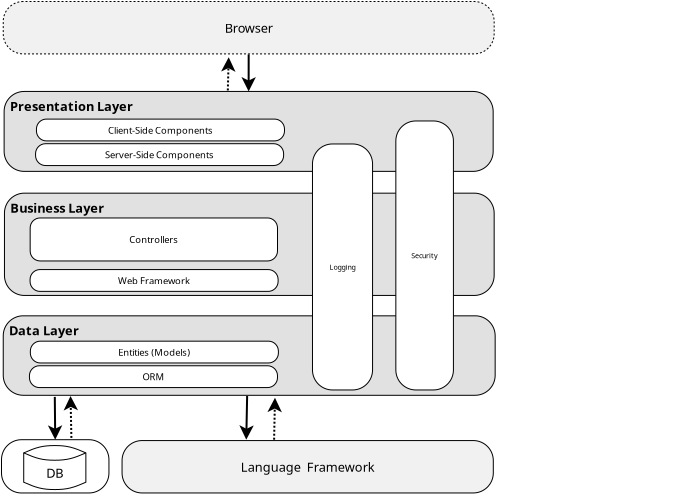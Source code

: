 <?xml version="1.0" encoding="UTF-8"?>
<dia:diagram xmlns:dia="http://www.lysator.liu.se/~alla/dia/">
  <dia:layer name="Hintergrund" visible="true" active="true">
    <dia:object type="Standard - Text" version="1" id="O0">
      <dia:attribute name="obj_pos">
        <dia:point val="50.074,9.63"/>
      </dia:attribute>
      <dia:attribute name="obj_bb">
        <dia:rectangle val="50.074,9.035;50.074,9.78"/>
      </dia:attribute>
      <dia:attribute name="text">
        <dia:composite type="text">
          <dia:attribute name="string">
            <dia:string>##</dia:string>
          </dia:attribute>
          <dia:attribute name="font">
            <dia:font family="sans" style="0" name="Helvetica"/>
          </dia:attribute>
          <dia:attribute name="height">
            <dia:real val="0.8"/>
          </dia:attribute>
          <dia:attribute name="pos">
            <dia:point val="50.074,9.63"/>
          </dia:attribute>
          <dia:attribute name="color">
            <dia:color val="#000000"/>
          </dia:attribute>
          <dia:attribute name="alignment">
            <dia:enum val="0"/>
          </dia:attribute>
        </dia:composite>
      </dia:attribute>
      <dia:attribute name="valign">
        <dia:enum val="3"/>
      </dia:attribute>
    </dia:object>
    <dia:object type="Standard - Box" version="0" id="O1">
      <dia:attribute name="obj_pos">
        <dia:point val="15.448,2.9"/>
      </dia:attribute>
      <dia:attribute name="obj_bb">
        <dia:rectangle val="15.423,2.875;39.925,6.921"/>
      </dia:attribute>
      <dia:attribute name="elem_corner">
        <dia:point val="15.448,2.9"/>
      </dia:attribute>
      <dia:attribute name="elem_width">
        <dia:real val="24.452"/>
      </dia:attribute>
      <dia:attribute name="elem_height">
        <dia:real val="3.996"/>
      </dia:attribute>
      <dia:attribute name="border_width">
        <dia:real val="0.05"/>
      </dia:attribute>
      <dia:attribute name="inner_color">
        <dia:color val="#e1e1e1"/>
      </dia:attribute>
      <dia:attribute name="show_background">
        <dia:boolean val="true"/>
      </dia:attribute>
      <dia:attribute name="corner_radius">
        <dia:real val="1"/>
      </dia:attribute>
    </dia:object>
    <dia:object type="Standard - Box" version="0" id="O2">
      <dia:attribute name="obj_pos">
        <dia:point val="15.404,14.117"/>
      </dia:attribute>
      <dia:attribute name="obj_bb">
        <dia:rectangle val="15.379,14.092;40.025,18.117"/>
      </dia:attribute>
      <dia:attribute name="elem_corner">
        <dia:point val="15.404,14.117"/>
      </dia:attribute>
      <dia:attribute name="elem_width">
        <dia:real val="24.596"/>
      </dia:attribute>
      <dia:attribute name="elem_height">
        <dia:real val="3.974"/>
      </dia:attribute>
      <dia:attribute name="border_width">
        <dia:real val="0.05"/>
      </dia:attribute>
      <dia:attribute name="inner_color">
        <dia:color val="#e1e1e1"/>
      </dia:attribute>
      <dia:attribute name="show_background">
        <dia:boolean val="true"/>
      </dia:attribute>
      <dia:attribute name="corner_radius">
        <dia:real val="1"/>
      </dia:attribute>
    </dia:object>
    <dia:object type="Standard - Box" version="0" id="O3">
      <dia:attribute name="obj_pos">
        <dia:point val="15.465,7.984"/>
      </dia:attribute>
      <dia:attribute name="obj_bb">
        <dia:rectangle val="15.44,7.959;39.975,13.125"/>
      </dia:attribute>
      <dia:attribute name="elem_corner">
        <dia:point val="15.465,7.984"/>
      </dia:attribute>
      <dia:attribute name="elem_width">
        <dia:real val="24.485"/>
      </dia:attribute>
      <dia:attribute name="elem_height">
        <dia:real val="5.116"/>
      </dia:attribute>
      <dia:attribute name="border_width">
        <dia:real val="0.05"/>
      </dia:attribute>
      <dia:attribute name="inner_color">
        <dia:color val="#e1e1e1"/>
      </dia:attribute>
      <dia:attribute name="show_background">
        <dia:boolean val="true"/>
      </dia:attribute>
      <dia:attribute name="corner_radius">
        <dia:real val="1"/>
      </dia:attribute>
    </dia:object>
    <dia:object type="Standard - Text" version="1" id="O4">
      <dia:attribute name="obj_pos">
        <dia:point val="15.741,3.193"/>
      </dia:attribute>
      <dia:attribute name="obj_bb">
        <dia:rectangle val="15.741,3.193;22.599,3.938"/>
      </dia:attribute>
      <dia:attribute name="text">
        <dia:composite type="text">
          <dia:attribute name="string">
            <dia:string>#Presentation Layer#</dia:string>
          </dia:attribute>
          <dia:attribute name="font">
            <dia:font family="sans" style="80" name="Helvetica-Bold"/>
          </dia:attribute>
          <dia:attribute name="height">
            <dia:real val="0.8"/>
          </dia:attribute>
          <dia:attribute name="pos">
            <dia:point val="15.741,3.788"/>
          </dia:attribute>
          <dia:attribute name="color">
            <dia:color val="#000000"/>
          </dia:attribute>
          <dia:attribute name="alignment">
            <dia:enum val="0"/>
          </dia:attribute>
        </dia:composite>
      </dia:attribute>
      <dia:attribute name="valign">
        <dia:enum val="0"/>
      </dia:attribute>
      <dia:connections>
        <dia:connection handle="0" to="O1" connection="0"/>
      </dia:connections>
    </dia:object>
    <dia:object type="Standard - Text" version="1" id="O5">
      <dia:attribute name="obj_pos">
        <dia:point val="15.758,8.277"/>
      </dia:attribute>
      <dia:attribute name="obj_bb">
        <dia:rectangle val="15.758,8.277;21.16,9.022"/>
      </dia:attribute>
      <dia:attribute name="text">
        <dia:composite type="text">
          <dia:attribute name="string">
            <dia:string>#Business Layer#</dia:string>
          </dia:attribute>
          <dia:attribute name="font">
            <dia:font family="sans" style="80" name="Helvetica-Bold"/>
          </dia:attribute>
          <dia:attribute name="height">
            <dia:real val="0.8"/>
          </dia:attribute>
          <dia:attribute name="pos">
            <dia:point val="15.758,8.872"/>
          </dia:attribute>
          <dia:attribute name="color">
            <dia:color val="#000000"/>
          </dia:attribute>
          <dia:attribute name="alignment">
            <dia:enum val="0"/>
          </dia:attribute>
        </dia:composite>
      </dia:attribute>
      <dia:attribute name="valign">
        <dia:enum val="0"/>
      </dia:attribute>
      <dia:connections>
        <dia:connection handle="0" to="O3" connection="0"/>
      </dia:connections>
    </dia:object>
    <dia:object type="Standard - Text" version="1" id="O6">
      <dia:attribute name="obj_pos">
        <dia:point val="15.697,14.41"/>
      </dia:attribute>
      <dia:attribute name="obj_bb">
        <dia:rectangle val="15.697,14.41;19.609,15.155"/>
      </dia:attribute>
      <dia:attribute name="text">
        <dia:composite type="text">
          <dia:attribute name="string">
            <dia:string>#Data Layer#</dia:string>
          </dia:attribute>
          <dia:attribute name="font">
            <dia:font family="sans" style="80" name="Helvetica-Bold"/>
          </dia:attribute>
          <dia:attribute name="height">
            <dia:real val="0.8"/>
          </dia:attribute>
          <dia:attribute name="pos">
            <dia:point val="15.697,15.005"/>
          </dia:attribute>
          <dia:attribute name="color">
            <dia:color val="#000000"/>
          </dia:attribute>
          <dia:attribute name="alignment">
            <dia:enum val="0"/>
          </dia:attribute>
        </dia:composite>
      </dia:attribute>
      <dia:attribute name="valign">
        <dia:enum val="0"/>
      </dia:attribute>
      <dia:connections>
        <dia:connection handle="0" to="O2" connection="0"/>
      </dia:connections>
    </dia:object>
    <dia:object type="Standard - Box" version="0" id="O7">
      <dia:attribute name="obj_pos">
        <dia:point val="21.345,20.355"/>
      </dia:attribute>
      <dia:attribute name="obj_bb">
        <dia:rectangle val="21.32,20.33;39.931,23.001"/>
      </dia:attribute>
      <dia:attribute name="elem_corner">
        <dia:point val="21.345,20.355"/>
      </dia:attribute>
      <dia:attribute name="elem_width">
        <dia:real val="18.562"/>
      </dia:attribute>
      <dia:attribute name="elem_height">
        <dia:real val="2.62"/>
      </dia:attribute>
      <dia:attribute name="border_width">
        <dia:real val="0.05"/>
      </dia:attribute>
      <dia:attribute name="inner_color">
        <dia:color val="#f1f1f1"/>
      </dia:attribute>
      <dia:attribute name="show_background">
        <dia:boolean val="true"/>
      </dia:attribute>
      <dia:attribute name="corner_radius">
        <dia:real val="1"/>
      </dia:attribute>
    </dia:object>
    <dia:object type="Standard - Text" version="1" id="O8">
      <dia:attribute name="obj_pos">
        <dia:point val="30.625,21.666"/>
      </dia:attribute>
      <dia:attribute name="obj_bb">
        <dia:rectangle val="27.072,21.293;34.179,22.038"/>
      </dia:attribute>
      <dia:attribute name="text">
        <dia:composite type="text">
          <dia:attribute name="string">
            <dia:string>#Language  Framework#</dia:string>
          </dia:attribute>
          <dia:attribute name="font">
            <dia:font family="sans" style="0" name="Helvetica"/>
          </dia:attribute>
          <dia:attribute name="height">
            <dia:real val="0.8"/>
          </dia:attribute>
          <dia:attribute name="pos">
            <dia:point val="30.625,21.888"/>
          </dia:attribute>
          <dia:attribute name="color">
            <dia:color val="#000000"/>
          </dia:attribute>
          <dia:attribute name="alignment">
            <dia:enum val="1"/>
          </dia:attribute>
        </dia:composite>
      </dia:attribute>
      <dia:attribute name="valign">
        <dia:enum val="2"/>
      </dia:attribute>
      <dia:connections>
        <dia:connection handle="0" to="O7" connection="8"/>
      </dia:connections>
    </dia:object>
    <dia:object type="Standard - Box" version="0" id="O9">
      <dia:attribute name="obj_pos">
        <dia:point val="17.064,4.281"/>
      </dia:attribute>
      <dia:attribute name="obj_bb">
        <dia:rectangle val="17.039,4.256;29.493,5.398"/>
      </dia:attribute>
      <dia:attribute name="elem_corner">
        <dia:point val="17.064,4.281"/>
      </dia:attribute>
      <dia:attribute name="elem_width">
        <dia:real val="12.403"/>
      </dia:attribute>
      <dia:attribute name="elem_height">
        <dia:real val="1.092"/>
      </dia:attribute>
      <dia:attribute name="border_width">
        <dia:real val="0.05"/>
      </dia:attribute>
      <dia:attribute name="show_background">
        <dia:boolean val="true"/>
      </dia:attribute>
      <dia:attribute name="corner_radius">
        <dia:real val="0.5"/>
      </dia:attribute>
    </dia:object>
    <dia:object type="Standard - Box" version="0" id="O10">
      <dia:attribute name="obj_pos">
        <dia:point val="17.02,5.512"/>
      </dia:attribute>
      <dia:attribute name="obj_bb">
        <dia:rectangle val="16.994,5.487;29.448,6.629"/>
      </dia:attribute>
      <dia:attribute name="elem_corner">
        <dia:point val="17.02,5.512"/>
      </dia:attribute>
      <dia:attribute name="elem_width">
        <dia:real val="12.403"/>
      </dia:attribute>
      <dia:attribute name="elem_height">
        <dia:real val="1.092"/>
      </dia:attribute>
      <dia:attribute name="border_width">
        <dia:real val="0.05"/>
      </dia:attribute>
      <dia:attribute name="show_background">
        <dia:boolean val="true"/>
      </dia:attribute>
      <dia:attribute name="corner_radius">
        <dia:real val="0.5"/>
      </dia:attribute>
    </dia:object>
    <dia:object type="Standard - Text" version="1" id="O11">
      <dia:attribute name="obj_pos">
        <dia:point val="23.266,4.827"/>
      </dia:attribute>
      <dia:attribute name="obj_bb">
        <dia:rectangle val="20.432,4.554;26.1,5.101"/>
      </dia:attribute>
      <dia:attribute name="text">
        <dia:composite type="text">
          <dia:attribute name="string">
            <dia:string>#Client-Side Components#</dia:string>
          </dia:attribute>
          <dia:attribute name="font">
            <dia:font family="sans" style="0" name="Helvetica"/>
          </dia:attribute>
          <dia:attribute name="height">
            <dia:real val="0.588"/>
          </dia:attribute>
          <dia:attribute name="pos">
            <dia:point val="23.266,4.991"/>
          </dia:attribute>
          <dia:attribute name="color">
            <dia:color val="#000000"/>
          </dia:attribute>
          <dia:attribute name="alignment">
            <dia:enum val="1"/>
          </dia:attribute>
        </dia:composite>
      </dia:attribute>
      <dia:attribute name="valign">
        <dia:enum val="2"/>
      </dia:attribute>
      <dia:connections>
        <dia:connection handle="0" to="O9" connection="8"/>
      </dia:connections>
    </dia:object>
    <dia:object type="Standard - Text" version="1" id="O12">
      <dia:attribute name="obj_pos">
        <dia:point val="23.221,6.058"/>
      </dia:attribute>
      <dia:attribute name="obj_bb">
        <dia:rectangle val="23.221,5.463;23.221,6.208"/>
      </dia:attribute>
      <dia:attribute name="text">
        <dia:composite type="text">
          <dia:attribute name="string">
            <dia:string>##</dia:string>
          </dia:attribute>
          <dia:attribute name="font">
            <dia:font family="sans" style="0" name="Helvetica"/>
          </dia:attribute>
          <dia:attribute name="height">
            <dia:real val="0.8"/>
          </dia:attribute>
          <dia:attribute name="pos">
            <dia:point val="23.221,6.058"/>
          </dia:attribute>
          <dia:attribute name="color">
            <dia:color val="#000000"/>
          </dia:attribute>
          <dia:attribute name="alignment">
            <dia:enum val="0"/>
          </dia:attribute>
        </dia:composite>
      </dia:attribute>
      <dia:attribute name="valign">
        <dia:enum val="3"/>
      </dia:attribute>
      <dia:connections>
        <dia:connection handle="0" to="O10" connection="8"/>
      </dia:connections>
    </dia:object>
    <dia:object type="Standard - Text" version="1" id="O13">
      <dia:attribute name="obj_pos">
        <dia:point val="23.221,6.058"/>
      </dia:attribute>
      <dia:attribute name="obj_bb">
        <dia:rectangle val="20.312,5.784;26.13,6.332"/>
      </dia:attribute>
      <dia:attribute name="text">
        <dia:composite type="text">
          <dia:attribute name="string">
            <dia:string>#Server-Side Components#</dia:string>
          </dia:attribute>
          <dia:attribute name="font">
            <dia:font family="sans" style="0" name="Helvetica"/>
          </dia:attribute>
          <dia:attribute name="height">
            <dia:real val="0.588"/>
          </dia:attribute>
          <dia:attribute name="pos">
            <dia:point val="23.221,6.222"/>
          </dia:attribute>
          <dia:attribute name="color">
            <dia:color val="#000000"/>
          </dia:attribute>
          <dia:attribute name="alignment">
            <dia:enum val="1"/>
          </dia:attribute>
        </dia:composite>
      </dia:attribute>
      <dia:attribute name="valign">
        <dia:enum val="2"/>
      </dia:attribute>
      <dia:connections>
        <dia:connection handle="0" to="O10" connection="8"/>
      </dia:connections>
    </dia:object>
    <dia:object type="Standard - Box" version="0" id="O14">
      <dia:attribute name="obj_pos">
        <dia:point val="16.75,9.224"/>
      </dia:attribute>
      <dia:attribute name="obj_bb">
        <dia:rectangle val="16.725,9.199;29.142,11.4"/>
      </dia:attribute>
      <dia:attribute name="elem_corner">
        <dia:point val="16.75,9.224"/>
      </dia:attribute>
      <dia:attribute name="elem_width">
        <dia:real val="12.367"/>
      </dia:attribute>
      <dia:attribute name="elem_height">
        <dia:real val="2.151"/>
      </dia:attribute>
      <dia:attribute name="border_width">
        <dia:real val="0.05"/>
      </dia:attribute>
      <dia:attribute name="show_background">
        <dia:boolean val="true"/>
      </dia:attribute>
      <dia:attribute name="corner_radius">
        <dia:real val="0.5"/>
      </dia:attribute>
    </dia:object>
    <dia:object type="Standard - Text" version="1" id="O15">
      <dia:attribute name="obj_pos">
        <dia:point val="22.934,10.3"/>
      </dia:attribute>
      <dia:attribute name="obj_bb">
        <dia:rectangle val="21.656,10.026;24.211,10.573"/>
      </dia:attribute>
      <dia:attribute name="text">
        <dia:composite type="text">
          <dia:attribute name="string">
            <dia:string>#Controllers#</dia:string>
          </dia:attribute>
          <dia:attribute name="font">
            <dia:font family="sans" style="0" name="Helvetica"/>
          </dia:attribute>
          <dia:attribute name="height">
            <dia:real val="0.588"/>
          </dia:attribute>
          <dia:attribute name="pos">
            <dia:point val="22.934,10.463"/>
          </dia:attribute>
          <dia:attribute name="color">
            <dia:color val="#000000"/>
          </dia:attribute>
          <dia:attribute name="alignment">
            <dia:enum val="1"/>
          </dia:attribute>
        </dia:composite>
      </dia:attribute>
      <dia:attribute name="valign">
        <dia:enum val="2"/>
      </dia:attribute>
      <dia:connections>
        <dia:connection handle="0" to="O14" connection="8"/>
      </dia:connections>
    </dia:object>
    <dia:object type="Standard - Box" version="0" id="O16">
      <dia:attribute name="obj_pos">
        <dia:point val="30.866,5.525"/>
      </dia:attribute>
      <dia:attribute name="obj_bb">
        <dia:rectangle val="30.841,5.5;33.895,17.85"/>
      </dia:attribute>
      <dia:attribute name="elem_corner">
        <dia:point val="30.866,5.525"/>
      </dia:attribute>
      <dia:attribute name="elem_width">
        <dia:real val="3.004"/>
      </dia:attribute>
      <dia:attribute name="elem_height">
        <dia:real val="12.3"/>
      </dia:attribute>
      <dia:attribute name="border_width">
        <dia:real val="0.05"/>
      </dia:attribute>
      <dia:attribute name="show_background">
        <dia:boolean val="true"/>
      </dia:attribute>
      <dia:attribute name="corner_radius">
        <dia:real val="1"/>
      </dia:attribute>
    </dia:object>
    <dia:object type="Standard - Text" version="1" id="O17">
      <dia:attribute name="obj_pos">
        <dia:point val="32.368,11.675"/>
      </dia:attribute>
      <dia:attribute name="obj_bb">
        <dia:rectangle val="31.658,11.466;33.078,11.884"/>
      </dia:attribute>
      <dia:attribute name="text">
        <dia:composite type="text">
          <dia:attribute name="string">
            <dia:string>#Logging#</dia:string>
          </dia:attribute>
          <dia:attribute name="font">
            <dia:font family="sans" style="0" name="Helvetica"/>
          </dia:attribute>
          <dia:attribute name="height">
            <dia:real val="0.447"/>
          </dia:attribute>
          <dia:attribute name="pos">
            <dia:point val="32.368,11.799"/>
          </dia:attribute>
          <dia:attribute name="color">
            <dia:color val="#000000"/>
          </dia:attribute>
          <dia:attribute name="alignment">
            <dia:enum val="1"/>
          </dia:attribute>
        </dia:composite>
      </dia:attribute>
      <dia:attribute name="valign">
        <dia:enum val="2"/>
      </dia:attribute>
      <dia:connections>
        <dia:connection handle="0" to="O16" connection="8"/>
      </dia:connections>
    </dia:object>
    <dia:object type="Standard - Box" version="0" id="O18">
      <dia:attribute name="obj_pos">
        <dia:point val="16.759,15.384"/>
      </dia:attribute>
      <dia:attribute name="obj_bb">
        <dia:rectangle val="16.734,15.359;29.187,16.501"/>
      </dia:attribute>
      <dia:attribute name="elem_corner">
        <dia:point val="16.759,15.384"/>
      </dia:attribute>
      <dia:attribute name="elem_width">
        <dia:real val="12.403"/>
      </dia:attribute>
      <dia:attribute name="elem_height">
        <dia:real val="1.092"/>
      </dia:attribute>
      <dia:attribute name="border_width">
        <dia:real val="0.05"/>
      </dia:attribute>
      <dia:attribute name="show_background">
        <dia:boolean val="true"/>
      </dia:attribute>
      <dia:attribute name="corner_radius">
        <dia:real val="0.5"/>
      </dia:attribute>
    </dia:object>
    <dia:object type="Standard - Box" version="0" id="O19">
      <dia:attribute name="obj_pos">
        <dia:point val="16.714,16.614"/>
      </dia:attribute>
      <dia:attribute name="obj_bb">
        <dia:rectangle val="16.689,16.59;29.142,17.731"/>
      </dia:attribute>
      <dia:attribute name="elem_corner">
        <dia:point val="16.714,16.614"/>
      </dia:attribute>
      <dia:attribute name="elem_width">
        <dia:real val="12.403"/>
      </dia:attribute>
      <dia:attribute name="elem_height">
        <dia:real val="1.092"/>
      </dia:attribute>
      <dia:attribute name="border_width">
        <dia:real val="0.05"/>
      </dia:attribute>
      <dia:attribute name="show_background">
        <dia:boolean val="true"/>
      </dia:attribute>
      <dia:attribute name="corner_radius">
        <dia:real val="0.5"/>
      </dia:attribute>
    </dia:object>
    <dia:object type="Standard - Text" version="1" id="O20">
      <dia:attribute name="obj_pos">
        <dia:point val="22.96,15.93"/>
      </dia:attribute>
      <dia:attribute name="obj_bb">
        <dia:rectangle val="20.995,15.656;24.925,16.204"/>
      </dia:attribute>
      <dia:attribute name="text">
        <dia:composite type="text">
          <dia:attribute name="string">
            <dia:string>#Entities (Models)#</dia:string>
          </dia:attribute>
          <dia:attribute name="font">
            <dia:font family="sans" style="0" name="Helvetica"/>
          </dia:attribute>
          <dia:attribute name="height">
            <dia:real val="0.588"/>
          </dia:attribute>
          <dia:attribute name="pos">
            <dia:point val="22.96,16.094"/>
          </dia:attribute>
          <dia:attribute name="color">
            <dia:color val="#000000"/>
          </dia:attribute>
          <dia:attribute name="alignment">
            <dia:enum val="1"/>
          </dia:attribute>
        </dia:composite>
      </dia:attribute>
      <dia:attribute name="valign">
        <dia:enum val="2"/>
      </dia:attribute>
      <dia:connections>
        <dia:connection handle="0" to="O18" connection="8"/>
      </dia:connections>
    </dia:object>
    <dia:object type="Standard - Text" version="1" id="O21">
      <dia:attribute name="obj_pos">
        <dia:point val="22.916,17.16"/>
      </dia:attribute>
      <dia:attribute name="obj_bb">
        <dia:rectangle val="22.364,16.887;23.467,17.434"/>
      </dia:attribute>
      <dia:attribute name="text">
        <dia:composite type="text">
          <dia:attribute name="string">
            <dia:string>#ORM#</dia:string>
          </dia:attribute>
          <dia:attribute name="font">
            <dia:font family="sans" style="0" name="Helvetica"/>
          </dia:attribute>
          <dia:attribute name="height">
            <dia:real val="0.588"/>
          </dia:attribute>
          <dia:attribute name="pos">
            <dia:point val="22.916,17.324"/>
          </dia:attribute>
          <dia:attribute name="color">
            <dia:color val="#000000"/>
          </dia:attribute>
          <dia:attribute name="alignment">
            <dia:enum val="1"/>
          </dia:attribute>
        </dia:composite>
      </dia:attribute>
      <dia:attribute name="valign">
        <dia:enum val="2"/>
      </dia:attribute>
      <dia:connections>
        <dia:connection handle="0" to="O19" connection="8"/>
      </dia:connections>
    </dia:object>
    <dia:object type="Standard - Box" version="0" id="O22">
      <dia:attribute name="obj_pos">
        <dia:point val="15.317,20.312"/>
      </dia:attribute>
      <dia:attribute name="obj_bb">
        <dia:rectangle val="15.292,20.287;20.714,23.001"/>
      </dia:attribute>
      <dia:attribute name="elem_corner">
        <dia:point val="15.317,20.312"/>
      </dia:attribute>
      <dia:attribute name="elem_width">
        <dia:real val="5.372"/>
      </dia:attribute>
      <dia:attribute name="elem_height">
        <dia:real val="2.664"/>
      </dia:attribute>
      <dia:attribute name="border_width">
        <dia:real val="0.05"/>
      </dia:attribute>
      <dia:attribute name="show_background">
        <dia:boolean val="true"/>
      </dia:attribute>
      <dia:attribute name="corner_radius">
        <dia:real val="1"/>
      </dia:attribute>
    </dia:object>
    <dia:object type="Flowchart - Magnetic Disk" version="1" id="O23">
      <dia:attribute name="obj_pos">
        <dia:point val="16.428,20.605"/>
      </dia:attribute>
      <dia:attribute name="obj_bb">
        <dia:rectangle val="16.403,20.58;19.56,22.83"/>
      </dia:attribute>
      <dia:attribute name="meta">
        <dia:composite type="dict"/>
      </dia:attribute>
      <dia:attribute name="elem_corner">
        <dia:point val="16.428,20.605"/>
      </dia:attribute>
      <dia:attribute name="elem_width">
        <dia:real val="3.107"/>
      </dia:attribute>
      <dia:attribute name="elem_height">
        <dia:real val="2.2"/>
      </dia:attribute>
      <dia:attribute name="line_width">
        <dia:real val="0.05"/>
      </dia:attribute>
      <dia:attribute name="line_colour">
        <dia:color val="#000000"/>
      </dia:attribute>
      <dia:attribute name="fill_colour">
        <dia:color val="#ffffff"/>
      </dia:attribute>
      <dia:attribute name="show_background">
        <dia:boolean val="true"/>
      </dia:attribute>
      <dia:attribute name="line_style">
        <dia:enum val="0"/>
        <dia:real val="1"/>
      </dia:attribute>
      <dia:attribute name="padding">
        <dia:real val="0.1"/>
      </dia:attribute>
      <dia:attribute name="text">
        <dia:composite type="text">
          <dia:attribute name="string">
            <dia:string>#DB#</dia:string>
          </dia:attribute>
          <dia:attribute name="font">
            <dia:font family="sans" style="0" name="Helvetica"/>
          </dia:attribute>
          <dia:attribute name="height">
            <dia:real val="0.8"/>
          </dia:attribute>
          <dia:attribute name="pos">
            <dia:point val="17.982,22.088"/>
          </dia:attribute>
          <dia:attribute name="color">
            <dia:color val="#000000"/>
          </dia:attribute>
          <dia:attribute name="alignment">
            <dia:enum val="1"/>
          </dia:attribute>
        </dia:composite>
      </dia:attribute>
      <dia:attribute name="flip_horizontal">
        <dia:boolean val="false"/>
      </dia:attribute>
      <dia:attribute name="flip_vertical">
        <dia:boolean val="false"/>
      </dia:attribute>
      <dia:attribute name="subscale">
        <dia:real val="1"/>
      </dia:attribute>
    </dia:object>
    <dia:object type="Standard - Line" version="0" id="O24">
      <dia:attribute name="obj_pos">
        <dia:point val="17.982,18.172"/>
      </dia:attribute>
      <dia:attribute name="obj_bb">
        <dia:rectangle val="17.635,18.121;18.359,20.424"/>
      </dia:attribute>
      <dia:attribute name="conn_endpoints">
        <dia:point val="17.982,18.172"/>
        <dia:point val="18.003,20.312"/>
      </dia:attribute>
      <dia:attribute name="numcp">
        <dia:int val="1"/>
      </dia:attribute>
      <dia:attribute name="end_arrow">
        <dia:enum val="22"/>
      </dia:attribute>
      <dia:attribute name="end_arrow_length">
        <dia:real val="0.5"/>
      </dia:attribute>
      <dia:attribute name="end_arrow_width">
        <dia:real val="0.5"/>
      </dia:attribute>
      <dia:connections>
        <dia:connection handle="1" to="O22" connection="1"/>
      </dia:connections>
    </dia:object>
    <dia:object type="Standard - Line" version="0" id="O25">
      <dia:attribute name="obj_pos">
        <dia:point val="27.599,18.128"/>
      </dia:attribute>
      <dia:attribute name="obj_bb">
        <dia:rectangle val="27.206,18.077;27.929,20.424"/>
      </dia:attribute>
      <dia:attribute name="conn_endpoints">
        <dia:point val="27.599,18.128"/>
        <dia:point val="27.555,20.312"/>
      </dia:attribute>
      <dia:attribute name="numcp">
        <dia:int val="2"/>
      </dia:attribute>
      <dia:attribute name="end_arrow">
        <dia:enum val="22"/>
      </dia:attribute>
      <dia:attribute name="end_arrow_length">
        <dia:real val="0.5"/>
      </dia:attribute>
      <dia:attribute name="end_arrow_width">
        <dia:real val="0.5"/>
      </dia:attribute>
    </dia:object>
    <dia:object type="Standard - Line" version="0" id="O26">
      <dia:attribute name="obj_pos">
        <dia:point val="28.947,20.312"/>
      </dia:attribute>
      <dia:attribute name="obj_bb">
        <dia:rectangle val="28.616,18.104;29.34,20.363"/>
      </dia:attribute>
      <dia:attribute name="conn_endpoints">
        <dia:point val="28.947,20.312"/>
        <dia:point val="28.991,18.215"/>
      </dia:attribute>
      <dia:attribute name="numcp">
        <dia:int val="1"/>
      </dia:attribute>
      <dia:attribute name="line_style">
        <dia:enum val="4"/>
      </dia:attribute>
      <dia:attribute name="end_arrow">
        <dia:enum val="22"/>
      </dia:attribute>
      <dia:attribute name="end_arrow_length">
        <dia:real val="0.5"/>
      </dia:attribute>
      <dia:attribute name="end_arrow_width">
        <dia:real val="0.5"/>
      </dia:attribute>
    </dia:object>
    <dia:object type="Standard - Line" version="0" id="O27">
      <dia:attribute name="obj_pos">
        <dia:point val="18.811,20.224"/>
      </dia:attribute>
      <dia:attribute name="obj_bb">
        <dia:rectangle val="18.419,18.016;19.142,20.275"/>
      </dia:attribute>
      <dia:attribute name="conn_endpoints">
        <dia:point val="18.811,20.224"/>
        <dia:point val="18.768,18.128"/>
      </dia:attribute>
      <dia:attribute name="numcp">
        <dia:int val="1"/>
      </dia:attribute>
      <dia:attribute name="line_style">
        <dia:enum val="4"/>
      </dia:attribute>
      <dia:attribute name="end_arrow">
        <dia:enum val="22"/>
      </dia:attribute>
      <dia:attribute name="end_arrow_length">
        <dia:real val="0.5"/>
      </dia:attribute>
      <dia:attribute name="end_arrow_width">
        <dia:real val="0.5"/>
      </dia:attribute>
    </dia:object>
    <dia:object type="Standard - Box" version="0" id="O28">
      <dia:attribute name="obj_pos">
        <dia:point val="35.034,4.375"/>
      </dia:attribute>
      <dia:attribute name="obj_bb">
        <dia:rectangle val="35.009,4.35;37.938,17.85"/>
      </dia:attribute>
      <dia:attribute name="elem_corner">
        <dia:point val="35.034,4.375"/>
      </dia:attribute>
      <dia:attribute name="elem_width">
        <dia:real val="2.879"/>
      </dia:attribute>
      <dia:attribute name="elem_height">
        <dia:real val="13.45"/>
      </dia:attribute>
      <dia:attribute name="border_width">
        <dia:real val="0.05"/>
      </dia:attribute>
      <dia:attribute name="show_background">
        <dia:boolean val="true"/>
      </dia:attribute>
      <dia:attribute name="corner_radius">
        <dia:real val="1"/>
      </dia:attribute>
    </dia:object>
    <dia:object type="Standard - Text" version="1" id="O29">
      <dia:attribute name="obj_pos">
        <dia:point val="36.473,11.1"/>
      </dia:attribute>
      <dia:attribute name="obj_bb">
        <dia:rectangle val="35.737,10.891;37.21,11.309"/>
      </dia:attribute>
      <dia:attribute name="text">
        <dia:composite type="text">
          <dia:attribute name="string">
            <dia:string>#Security#</dia:string>
          </dia:attribute>
          <dia:attribute name="font">
            <dia:font family="sans" style="0" name="Helvetica"/>
          </dia:attribute>
          <dia:attribute name="height">
            <dia:real val="0.447"/>
          </dia:attribute>
          <dia:attribute name="pos">
            <dia:point val="36.473,11.224"/>
          </dia:attribute>
          <dia:attribute name="color">
            <dia:color val="#000000"/>
          </dia:attribute>
          <dia:attribute name="alignment">
            <dia:enum val="1"/>
          </dia:attribute>
        </dia:composite>
      </dia:attribute>
      <dia:attribute name="valign">
        <dia:enum val="2"/>
      </dia:attribute>
      <dia:connections>
        <dia:connection handle="0" to="O28" connection="8"/>
      </dia:connections>
    </dia:object>
    <dia:object type="Standard - Box" version="0" id="O30">
      <dia:attribute name="obj_pos">
        <dia:point val="15.404,-1.598"/>
      </dia:attribute>
      <dia:attribute name="obj_bb">
        <dia:rectangle val="15.379,-1.623;39.975,1.047"/>
      </dia:attribute>
      <dia:attribute name="elem_corner">
        <dia:point val="15.404,-1.598"/>
      </dia:attribute>
      <dia:attribute name="elem_width">
        <dia:real val="24.546"/>
      </dia:attribute>
      <dia:attribute name="elem_height">
        <dia:real val="2.62"/>
      </dia:attribute>
      <dia:attribute name="border_width">
        <dia:real val="0.05"/>
      </dia:attribute>
      <dia:attribute name="inner_color">
        <dia:color val="#f1f1f1"/>
      </dia:attribute>
      <dia:attribute name="show_background">
        <dia:boolean val="true"/>
      </dia:attribute>
      <dia:attribute name="line_style">
        <dia:enum val="4"/>
      </dia:attribute>
      <dia:attribute name="corner_radius">
        <dia:real val="1"/>
      </dia:attribute>
    </dia:object>
    <dia:object type="Standard - Text" version="1" id="O31">
      <dia:attribute name="obj_pos">
        <dia:point val="27.677,-0.288"/>
      </dia:attribute>
      <dia:attribute name="obj_bb">
        <dia:rectangle val="26.381,-0.661;28.973,0.084"/>
      </dia:attribute>
      <dia:attribute name="text">
        <dia:composite type="text">
          <dia:attribute name="string">
            <dia:string>#Browser#</dia:string>
          </dia:attribute>
          <dia:attribute name="font">
            <dia:font family="sans" style="0" name="Helvetica"/>
          </dia:attribute>
          <dia:attribute name="height">
            <dia:real val="0.8"/>
          </dia:attribute>
          <dia:attribute name="pos">
            <dia:point val="27.677,-0.066"/>
          </dia:attribute>
          <dia:attribute name="color">
            <dia:color val="#000000"/>
          </dia:attribute>
          <dia:attribute name="alignment">
            <dia:enum val="1"/>
          </dia:attribute>
        </dia:composite>
      </dia:attribute>
      <dia:attribute name="valign">
        <dia:enum val="2"/>
      </dia:attribute>
      <dia:connections>
        <dia:connection handle="0" to="O30" connection="8"/>
      </dia:connections>
    </dia:object>
    <dia:object type="Standard - Line" version="0" id="O32">
      <dia:attribute name="obj_pos">
        <dia:point val="27.676,1.046"/>
      </dia:attribute>
      <dia:attribute name="obj_bb">
        <dia:rectangle val="27.313,0.996;28.037,3.012"/>
      </dia:attribute>
      <dia:attribute name="conn_endpoints">
        <dia:point val="27.676,1.046"/>
        <dia:point val="27.674,2.9"/>
      </dia:attribute>
      <dia:attribute name="numcp">
        <dia:int val="1"/>
      </dia:attribute>
      <dia:attribute name="end_arrow">
        <dia:enum val="22"/>
      </dia:attribute>
      <dia:attribute name="end_arrow_length">
        <dia:real val="0.5"/>
      </dia:attribute>
      <dia:attribute name="end_arrow_width">
        <dia:real val="0.5"/>
      </dia:attribute>
      <dia:connections>
        <dia:connection handle="0" to="O30" connection="8"/>
        <dia:connection handle="1" to="O1" connection="1"/>
      </dia:connections>
    </dia:object>
    <dia:object type="Standard - Line" version="0" id="O33">
      <dia:attribute name="obj_pos">
        <dia:point val="26.633,2.849"/>
      </dia:attribute>
      <dia:attribute name="obj_bb">
        <dia:rectangle val="26.299,1.077;27.023,2.9"/>
      </dia:attribute>
      <dia:attribute name="conn_endpoints">
        <dia:point val="26.633,2.849"/>
        <dia:point val="26.677,1.189"/>
      </dia:attribute>
      <dia:attribute name="numcp">
        <dia:int val="1"/>
      </dia:attribute>
      <dia:attribute name="line_style">
        <dia:enum val="4"/>
      </dia:attribute>
      <dia:attribute name="end_arrow">
        <dia:enum val="22"/>
      </dia:attribute>
      <dia:attribute name="end_arrow_length">
        <dia:real val="0.5"/>
      </dia:attribute>
      <dia:attribute name="end_arrow_width">
        <dia:real val="0.5"/>
      </dia:attribute>
    </dia:object>
    <dia:object type="Standard - Box" version="0" id="O34">
      <dia:attribute name="obj_pos">
        <dia:point val="16.745,11.805"/>
      </dia:attribute>
      <dia:attribute name="obj_bb">
        <dia:rectangle val="16.72,11.78;29.174,12.922"/>
      </dia:attribute>
      <dia:attribute name="elem_corner">
        <dia:point val="16.745,11.805"/>
      </dia:attribute>
      <dia:attribute name="elem_width">
        <dia:real val="12.403"/>
      </dia:attribute>
      <dia:attribute name="elem_height">
        <dia:real val="1.092"/>
      </dia:attribute>
      <dia:attribute name="border_width">
        <dia:real val="0.05"/>
      </dia:attribute>
      <dia:attribute name="show_background">
        <dia:boolean val="true"/>
      </dia:attribute>
      <dia:attribute name="corner_radius">
        <dia:real val="0.5"/>
      </dia:attribute>
    </dia:object>
    <dia:object type="Standard - Text" version="1" id="O35">
      <dia:attribute name="obj_pos">
        <dia:point val="22.947,12.351"/>
      </dia:attribute>
      <dia:attribute name="obj_bb">
        <dia:rectangle val="21.059,12.077;24.834,12.625"/>
      </dia:attribute>
      <dia:attribute name="text">
        <dia:composite type="text">
          <dia:attribute name="string">
            <dia:string>#Web Framework#</dia:string>
          </dia:attribute>
          <dia:attribute name="font">
            <dia:font family="sans" style="0" name="Helvetica"/>
          </dia:attribute>
          <dia:attribute name="height">
            <dia:real val="0.588"/>
          </dia:attribute>
          <dia:attribute name="pos">
            <dia:point val="22.947,12.515"/>
          </dia:attribute>
          <dia:attribute name="color">
            <dia:color val="#000000"/>
          </dia:attribute>
          <dia:attribute name="alignment">
            <dia:enum val="1"/>
          </dia:attribute>
        </dia:composite>
      </dia:attribute>
      <dia:attribute name="valign">
        <dia:enum val="2"/>
      </dia:attribute>
      <dia:connections>
        <dia:connection handle="0" to="O34" connection="8"/>
      </dia:connections>
    </dia:object>
  </dia:layer>
</dia:diagram>
